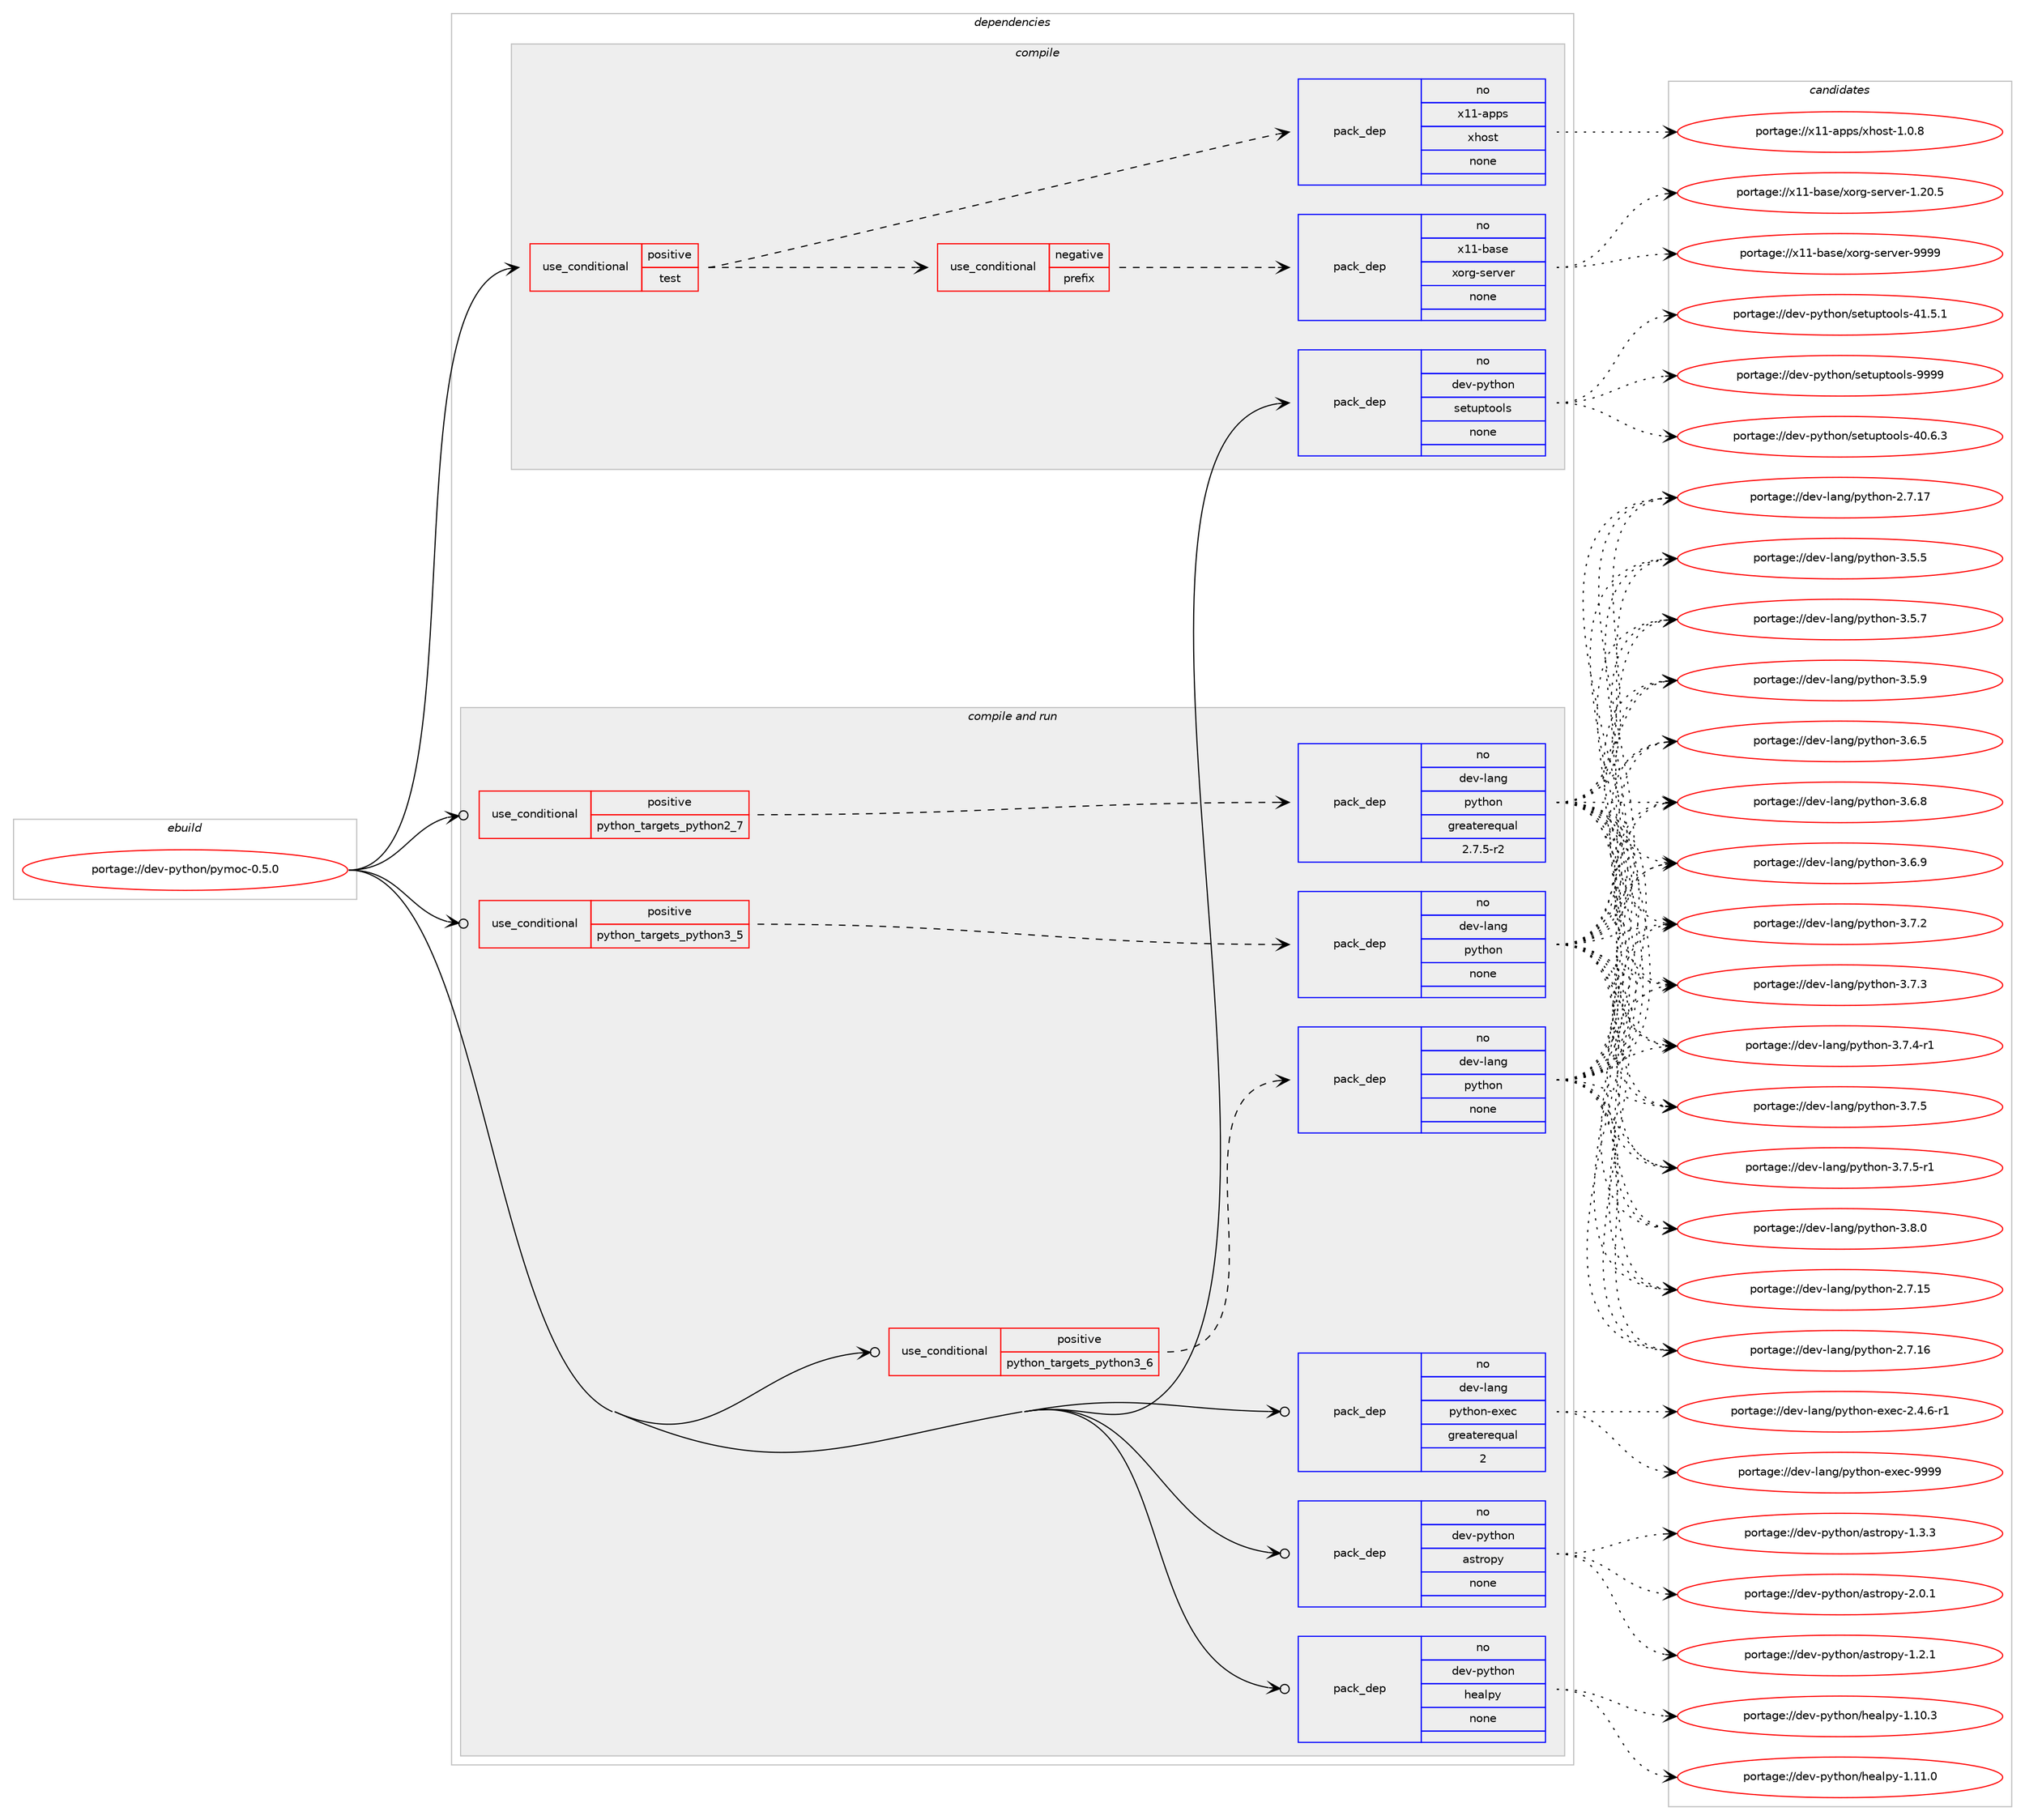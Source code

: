 digraph prolog {

# *************
# Graph options
# *************

newrank=true;
concentrate=true;
compound=true;
graph [rankdir=LR,fontname=Helvetica,fontsize=10,ranksep=1.5];#, ranksep=2.5, nodesep=0.2];
edge  [arrowhead=vee];
node  [fontname=Helvetica,fontsize=10];

# **********
# The ebuild
# **********

subgraph cluster_leftcol {
color=gray;
rank=same;
label=<<i>ebuild</i>>;
id [label="portage://dev-python/pymoc-0.5.0", color=red, width=4, href="../dev-python/pymoc-0.5.0.svg"];
}

# ****************
# The dependencies
# ****************

subgraph cluster_midcol {
color=gray;
label=<<i>dependencies</i>>;
subgraph cluster_compile {
fillcolor="#eeeeee";
style=filled;
label=<<i>compile</i>>;
subgraph cond35524 {
dependency161901 [label=<<TABLE BORDER="0" CELLBORDER="1" CELLSPACING="0" CELLPADDING="4"><TR><TD ROWSPAN="3" CELLPADDING="10">use_conditional</TD></TR><TR><TD>positive</TD></TR><TR><TD>test</TD></TR></TABLE>>, shape=none, color=red];
subgraph cond35525 {
dependency161902 [label=<<TABLE BORDER="0" CELLBORDER="1" CELLSPACING="0" CELLPADDING="4"><TR><TD ROWSPAN="3" CELLPADDING="10">use_conditional</TD></TR><TR><TD>negative</TD></TR><TR><TD>prefix</TD></TR></TABLE>>, shape=none, color=red];
subgraph pack123008 {
dependency161903 [label=<<TABLE BORDER="0" CELLBORDER="1" CELLSPACING="0" CELLPADDING="4" WIDTH="220"><TR><TD ROWSPAN="6" CELLPADDING="30">pack_dep</TD></TR><TR><TD WIDTH="110">no</TD></TR><TR><TD>x11-base</TD></TR><TR><TD>xorg-server</TD></TR><TR><TD>none</TD></TR><TR><TD></TD></TR></TABLE>>, shape=none, color=blue];
}
dependency161902:e -> dependency161903:w [weight=20,style="dashed",arrowhead="vee"];
}
dependency161901:e -> dependency161902:w [weight=20,style="dashed",arrowhead="vee"];
subgraph pack123009 {
dependency161904 [label=<<TABLE BORDER="0" CELLBORDER="1" CELLSPACING="0" CELLPADDING="4" WIDTH="220"><TR><TD ROWSPAN="6" CELLPADDING="30">pack_dep</TD></TR><TR><TD WIDTH="110">no</TD></TR><TR><TD>x11-apps</TD></TR><TR><TD>xhost</TD></TR><TR><TD>none</TD></TR><TR><TD></TD></TR></TABLE>>, shape=none, color=blue];
}
dependency161901:e -> dependency161904:w [weight=20,style="dashed",arrowhead="vee"];
}
id:e -> dependency161901:w [weight=20,style="solid",arrowhead="vee"];
subgraph pack123010 {
dependency161905 [label=<<TABLE BORDER="0" CELLBORDER="1" CELLSPACING="0" CELLPADDING="4" WIDTH="220"><TR><TD ROWSPAN="6" CELLPADDING="30">pack_dep</TD></TR><TR><TD WIDTH="110">no</TD></TR><TR><TD>dev-python</TD></TR><TR><TD>setuptools</TD></TR><TR><TD>none</TD></TR><TR><TD></TD></TR></TABLE>>, shape=none, color=blue];
}
id:e -> dependency161905:w [weight=20,style="solid",arrowhead="vee"];
}
subgraph cluster_compileandrun {
fillcolor="#eeeeee";
style=filled;
label=<<i>compile and run</i>>;
subgraph cond35526 {
dependency161906 [label=<<TABLE BORDER="0" CELLBORDER="1" CELLSPACING="0" CELLPADDING="4"><TR><TD ROWSPAN="3" CELLPADDING="10">use_conditional</TD></TR><TR><TD>positive</TD></TR><TR><TD>python_targets_python2_7</TD></TR></TABLE>>, shape=none, color=red];
subgraph pack123011 {
dependency161907 [label=<<TABLE BORDER="0" CELLBORDER="1" CELLSPACING="0" CELLPADDING="4" WIDTH="220"><TR><TD ROWSPAN="6" CELLPADDING="30">pack_dep</TD></TR><TR><TD WIDTH="110">no</TD></TR><TR><TD>dev-lang</TD></TR><TR><TD>python</TD></TR><TR><TD>greaterequal</TD></TR><TR><TD>2.7.5-r2</TD></TR></TABLE>>, shape=none, color=blue];
}
dependency161906:e -> dependency161907:w [weight=20,style="dashed",arrowhead="vee"];
}
id:e -> dependency161906:w [weight=20,style="solid",arrowhead="odotvee"];
subgraph cond35527 {
dependency161908 [label=<<TABLE BORDER="0" CELLBORDER="1" CELLSPACING="0" CELLPADDING="4"><TR><TD ROWSPAN="3" CELLPADDING="10">use_conditional</TD></TR><TR><TD>positive</TD></TR><TR><TD>python_targets_python3_5</TD></TR></TABLE>>, shape=none, color=red];
subgraph pack123012 {
dependency161909 [label=<<TABLE BORDER="0" CELLBORDER="1" CELLSPACING="0" CELLPADDING="4" WIDTH="220"><TR><TD ROWSPAN="6" CELLPADDING="30">pack_dep</TD></TR><TR><TD WIDTH="110">no</TD></TR><TR><TD>dev-lang</TD></TR><TR><TD>python</TD></TR><TR><TD>none</TD></TR><TR><TD></TD></TR></TABLE>>, shape=none, color=blue];
}
dependency161908:e -> dependency161909:w [weight=20,style="dashed",arrowhead="vee"];
}
id:e -> dependency161908:w [weight=20,style="solid",arrowhead="odotvee"];
subgraph cond35528 {
dependency161910 [label=<<TABLE BORDER="0" CELLBORDER="1" CELLSPACING="0" CELLPADDING="4"><TR><TD ROWSPAN="3" CELLPADDING="10">use_conditional</TD></TR><TR><TD>positive</TD></TR><TR><TD>python_targets_python3_6</TD></TR></TABLE>>, shape=none, color=red];
subgraph pack123013 {
dependency161911 [label=<<TABLE BORDER="0" CELLBORDER="1" CELLSPACING="0" CELLPADDING="4" WIDTH="220"><TR><TD ROWSPAN="6" CELLPADDING="30">pack_dep</TD></TR><TR><TD WIDTH="110">no</TD></TR><TR><TD>dev-lang</TD></TR><TR><TD>python</TD></TR><TR><TD>none</TD></TR><TR><TD></TD></TR></TABLE>>, shape=none, color=blue];
}
dependency161910:e -> dependency161911:w [weight=20,style="dashed",arrowhead="vee"];
}
id:e -> dependency161910:w [weight=20,style="solid",arrowhead="odotvee"];
subgraph pack123014 {
dependency161912 [label=<<TABLE BORDER="0" CELLBORDER="1" CELLSPACING="0" CELLPADDING="4" WIDTH="220"><TR><TD ROWSPAN="6" CELLPADDING="30">pack_dep</TD></TR><TR><TD WIDTH="110">no</TD></TR><TR><TD>dev-lang</TD></TR><TR><TD>python-exec</TD></TR><TR><TD>greaterequal</TD></TR><TR><TD>2</TD></TR></TABLE>>, shape=none, color=blue];
}
id:e -> dependency161912:w [weight=20,style="solid",arrowhead="odotvee"];
subgraph pack123015 {
dependency161913 [label=<<TABLE BORDER="0" CELLBORDER="1" CELLSPACING="0" CELLPADDING="4" WIDTH="220"><TR><TD ROWSPAN="6" CELLPADDING="30">pack_dep</TD></TR><TR><TD WIDTH="110">no</TD></TR><TR><TD>dev-python</TD></TR><TR><TD>astropy</TD></TR><TR><TD>none</TD></TR><TR><TD></TD></TR></TABLE>>, shape=none, color=blue];
}
id:e -> dependency161913:w [weight=20,style="solid",arrowhead="odotvee"];
subgraph pack123016 {
dependency161914 [label=<<TABLE BORDER="0" CELLBORDER="1" CELLSPACING="0" CELLPADDING="4" WIDTH="220"><TR><TD ROWSPAN="6" CELLPADDING="30">pack_dep</TD></TR><TR><TD WIDTH="110">no</TD></TR><TR><TD>dev-python</TD></TR><TR><TD>healpy</TD></TR><TR><TD>none</TD></TR><TR><TD></TD></TR></TABLE>>, shape=none, color=blue];
}
id:e -> dependency161914:w [weight=20,style="solid",arrowhead="odotvee"];
}
subgraph cluster_run {
fillcolor="#eeeeee";
style=filled;
label=<<i>run</i>>;
}
}

# **************
# The candidates
# **************

subgraph cluster_choices {
rank=same;
color=gray;
label=<<i>candidates</i>>;

subgraph choice123008 {
color=black;
nodesep=1;
choiceportage1204949459897115101471201111141034511510111411810111445494650484653 [label="portage://x11-base/xorg-server-1.20.5", color=red, width=4,href="../x11-base/xorg-server-1.20.5.svg"];
choiceportage120494945989711510147120111114103451151011141181011144557575757 [label="portage://x11-base/xorg-server-9999", color=red, width=4,href="../x11-base/xorg-server-9999.svg"];
dependency161903:e -> choiceportage1204949459897115101471201111141034511510111411810111445494650484653:w [style=dotted,weight="100"];
dependency161903:e -> choiceportage120494945989711510147120111114103451151011141181011144557575757:w [style=dotted,weight="100"];
}
subgraph choice123009 {
color=black;
nodesep=1;
choiceportage1204949459711211211547120104111115116454946484656 [label="portage://x11-apps/xhost-1.0.8", color=red, width=4,href="../x11-apps/xhost-1.0.8.svg"];
dependency161904:e -> choiceportage1204949459711211211547120104111115116454946484656:w [style=dotted,weight="100"];
}
subgraph choice123010 {
color=black;
nodesep=1;
choiceportage100101118451121211161041111104711510111611711211611111110811545524846544651 [label="portage://dev-python/setuptools-40.6.3", color=red, width=4,href="../dev-python/setuptools-40.6.3.svg"];
choiceportage100101118451121211161041111104711510111611711211611111110811545524946534649 [label="portage://dev-python/setuptools-41.5.1", color=red, width=4,href="../dev-python/setuptools-41.5.1.svg"];
choiceportage10010111845112121116104111110471151011161171121161111111081154557575757 [label="portage://dev-python/setuptools-9999", color=red, width=4,href="../dev-python/setuptools-9999.svg"];
dependency161905:e -> choiceportage100101118451121211161041111104711510111611711211611111110811545524846544651:w [style=dotted,weight="100"];
dependency161905:e -> choiceportage100101118451121211161041111104711510111611711211611111110811545524946534649:w [style=dotted,weight="100"];
dependency161905:e -> choiceportage10010111845112121116104111110471151011161171121161111111081154557575757:w [style=dotted,weight="100"];
}
subgraph choice123011 {
color=black;
nodesep=1;
choiceportage10010111845108971101034711212111610411111045504655464953 [label="portage://dev-lang/python-2.7.15", color=red, width=4,href="../dev-lang/python-2.7.15.svg"];
choiceportage10010111845108971101034711212111610411111045504655464954 [label="portage://dev-lang/python-2.7.16", color=red, width=4,href="../dev-lang/python-2.7.16.svg"];
choiceportage10010111845108971101034711212111610411111045504655464955 [label="portage://dev-lang/python-2.7.17", color=red, width=4,href="../dev-lang/python-2.7.17.svg"];
choiceportage100101118451089711010347112121116104111110455146534653 [label="portage://dev-lang/python-3.5.5", color=red, width=4,href="../dev-lang/python-3.5.5.svg"];
choiceportage100101118451089711010347112121116104111110455146534655 [label="portage://dev-lang/python-3.5.7", color=red, width=4,href="../dev-lang/python-3.5.7.svg"];
choiceportage100101118451089711010347112121116104111110455146534657 [label="portage://dev-lang/python-3.5.9", color=red, width=4,href="../dev-lang/python-3.5.9.svg"];
choiceportage100101118451089711010347112121116104111110455146544653 [label="portage://dev-lang/python-3.6.5", color=red, width=4,href="../dev-lang/python-3.6.5.svg"];
choiceportage100101118451089711010347112121116104111110455146544656 [label="portage://dev-lang/python-3.6.8", color=red, width=4,href="../dev-lang/python-3.6.8.svg"];
choiceportage100101118451089711010347112121116104111110455146544657 [label="portage://dev-lang/python-3.6.9", color=red, width=4,href="../dev-lang/python-3.6.9.svg"];
choiceportage100101118451089711010347112121116104111110455146554650 [label="portage://dev-lang/python-3.7.2", color=red, width=4,href="../dev-lang/python-3.7.2.svg"];
choiceportage100101118451089711010347112121116104111110455146554651 [label="portage://dev-lang/python-3.7.3", color=red, width=4,href="../dev-lang/python-3.7.3.svg"];
choiceportage1001011184510897110103471121211161041111104551465546524511449 [label="portage://dev-lang/python-3.7.4-r1", color=red, width=4,href="../dev-lang/python-3.7.4-r1.svg"];
choiceportage100101118451089711010347112121116104111110455146554653 [label="portage://dev-lang/python-3.7.5", color=red, width=4,href="../dev-lang/python-3.7.5.svg"];
choiceportage1001011184510897110103471121211161041111104551465546534511449 [label="portage://dev-lang/python-3.7.5-r1", color=red, width=4,href="../dev-lang/python-3.7.5-r1.svg"];
choiceportage100101118451089711010347112121116104111110455146564648 [label="portage://dev-lang/python-3.8.0", color=red, width=4,href="../dev-lang/python-3.8.0.svg"];
dependency161907:e -> choiceportage10010111845108971101034711212111610411111045504655464953:w [style=dotted,weight="100"];
dependency161907:e -> choiceportage10010111845108971101034711212111610411111045504655464954:w [style=dotted,weight="100"];
dependency161907:e -> choiceportage10010111845108971101034711212111610411111045504655464955:w [style=dotted,weight="100"];
dependency161907:e -> choiceportage100101118451089711010347112121116104111110455146534653:w [style=dotted,weight="100"];
dependency161907:e -> choiceportage100101118451089711010347112121116104111110455146534655:w [style=dotted,weight="100"];
dependency161907:e -> choiceportage100101118451089711010347112121116104111110455146534657:w [style=dotted,weight="100"];
dependency161907:e -> choiceportage100101118451089711010347112121116104111110455146544653:w [style=dotted,weight="100"];
dependency161907:e -> choiceportage100101118451089711010347112121116104111110455146544656:w [style=dotted,weight="100"];
dependency161907:e -> choiceportage100101118451089711010347112121116104111110455146544657:w [style=dotted,weight="100"];
dependency161907:e -> choiceportage100101118451089711010347112121116104111110455146554650:w [style=dotted,weight="100"];
dependency161907:e -> choiceportage100101118451089711010347112121116104111110455146554651:w [style=dotted,weight="100"];
dependency161907:e -> choiceportage1001011184510897110103471121211161041111104551465546524511449:w [style=dotted,weight="100"];
dependency161907:e -> choiceportage100101118451089711010347112121116104111110455146554653:w [style=dotted,weight="100"];
dependency161907:e -> choiceportage1001011184510897110103471121211161041111104551465546534511449:w [style=dotted,weight="100"];
dependency161907:e -> choiceportage100101118451089711010347112121116104111110455146564648:w [style=dotted,weight="100"];
}
subgraph choice123012 {
color=black;
nodesep=1;
choiceportage10010111845108971101034711212111610411111045504655464953 [label="portage://dev-lang/python-2.7.15", color=red, width=4,href="../dev-lang/python-2.7.15.svg"];
choiceportage10010111845108971101034711212111610411111045504655464954 [label="portage://dev-lang/python-2.7.16", color=red, width=4,href="../dev-lang/python-2.7.16.svg"];
choiceportage10010111845108971101034711212111610411111045504655464955 [label="portage://dev-lang/python-2.7.17", color=red, width=4,href="../dev-lang/python-2.7.17.svg"];
choiceportage100101118451089711010347112121116104111110455146534653 [label="portage://dev-lang/python-3.5.5", color=red, width=4,href="../dev-lang/python-3.5.5.svg"];
choiceportage100101118451089711010347112121116104111110455146534655 [label="portage://dev-lang/python-3.5.7", color=red, width=4,href="../dev-lang/python-3.5.7.svg"];
choiceportage100101118451089711010347112121116104111110455146534657 [label="portage://dev-lang/python-3.5.9", color=red, width=4,href="../dev-lang/python-3.5.9.svg"];
choiceportage100101118451089711010347112121116104111110455146544653 [label="portage://dev-lang/python-3.6.5", color=red, width=4,href="../dev-lang/python-3.6.5.svg"];
choiceportage100101118451089711010347112121116104111110455146544656 [label="portage://dev-lang/python-3.6.8", color=red, width=4,href="../dev-lang/python-3.6.8.svg"];
choiceportage100101118451089711010347112121116104111110455146544657 [label="portage://dev-lang/python-3.6.9", color=red, width=4,href="../dev-lang/python-3.6.9.svg"];
choiceportage100101118451089711010347112121116104111110455146554650 [label="portage://dev-lang/python-3.7.2", color=red, width=4,href="../dev-lang/python-3.7.2.svg"];
choiceportage100101118451089711010347112121116104111110455146554651 [label="portage://dev-lang/python-3.7.3", color=red, width=4,href="../dev-lang/python-3.7.3.svg"];
choiceportage1001011184510897110103471121211161041111104551465546524511449 [label="portage://dev-lang/python-3.7.4-r1", color=red, width=4,href="../dev-lang/python-3.7.4-r1.svg"];
choiceportage100101118451089711010347112121116104111110455146554653 [label="portage://dev-lang/python-3.7.5", color=red, width=4,href="../dev-lang/python-3.7.5.svg"];
choiceportage1001011184510897110103471121211161041111104551465546534511449 [label="portage://dev-lang/python-3.7.5-r1", color=red, width=4,href="../dev-lang/python-3.7.5-r1.svg"];
choiceportage100101118451089711010347112121116104111110455146564648 [label="portage://dev-lang/python-3.8.0", color=red, width=4,href="../dev-lang/python-3.8.0.svg"];
dependency161909:e -> choiceportage10010111845108971101034711212111610411111045504655464953:w [style=dotted,weight="100"];
dependency161909:e -> choiceportage10010111845108971101034711212111610411111045504655464954:w [style=dotted,weight="100"];
dependency161909:e -> choiceportage10010111845108971101034711212111610411111045504655464955:w [style=dotted,weight="100"];
dependency161909:e -> choiceportage100101118451089711010347112121116104111110455146534653:w [style=dotted,weight="100"];
dependency161909:e -> choiceportage100101118451089711010347112121116104111110455146534655:w [style=dotted,weight="100"];
dependency161909:e -> choiceportage100101118451089711010347112121116104111110455146534657:w [style=dotted,weight="100"];
dependency161909:e -> choiceportage100101118451089711010347112121116104111110455146544653:w [style=dotted,weight="100"];
dependency161909:e -> choiceportage100101118451089711010347112121116104111110455146544656:w [style=dotted,weight="100"];
dependency161909:e -> choiceportage100101118451089711010347112121116104111110455146544657:w [style=dotted,weight="100"];
dependency161909:e -> choiceportage100101118451089711010347112121116104111110455146554650:w [style=dotted,weight="100"];
dependency161909:e -> choiceportage100101118451089711010347112121116104111110455146554651:w [style=dotted,weight="100"];
dependency161909:e -> choiceportage1001011184510897110103471121211161041111104551465546524511449:w [style=dotted,weight="100"];
dependency161909:e -> choiceportage100101118451089711010347112121116104111110455146554653:w [style=dotted,weight="100"];
dependency161909:e -> choiceportage1001011184510897110103471121211161041111104551465546534511449:w [style=dotted,weight="100"];
dependency161909:e -> choiceportage100101118451089711010347112121116104111110455146564648:w [style=dotted,weight="100"];
}
subgraph choice123013 {
color=black;
nodesep=1;
choiceportage10010111845108971101034711212111610411111045504655464953 [label="portage://dev-lang/python-2.7.15", color=red, width=4,href="../dev-lang/python-2.7.15.svg"];
choiceportage10010111845108971101034711212111610411111045504655464954 [label="portage://dev-lang/python-2.7.16", color=red, width=4,href="../dev-lang/python-2.7.16.svg"];
choiceportage10010111845108971101034711212111610411111045504655464955 [label="portage://dev-lang/python-2.7.17", color=red, width=4,href="../dev-lang/python-2.7.17.svg"];
choiceportage100101118451089711010347112121116104111110455146534653 [label="portage://dev-lang/python-3.5.5", color=red, width=4,href="../dev-lang/python-3.5.5.svg"];
choiceportage100101118451089711010347112121116104111110455146534655 [label="portage://dev-lang/python-3.5.7", color=red, width=4,href="../dev-lang/python-3.5.7.svg"];
choiceportage100101118451089711010347112121116104111110455146534657 [label="portage://dev-lang/python-3.5.9", color=red, width=4,href="../dev-lang/python-3.5.9.svg"];
choiceportage100101118451089711010347112121116104111110455146544653 [label="portage://dev-lang/python-3.6.5", color=red, width=4,href="../dev-lang/python-3.6.5.svg"];
choiceportage100101118451089711010347112121116104111110455146544656 [label="portage://dev-lang/python-3.6.8", color=red, width=4,href="../dev-lang/python-3.6.8.svg"];
choiceportage100101118451089711010347112121116104111110455146544657 [label="portage://dev-lang/python-3.6.9", color=red, width=4,href="../dev-lang/python-3.6.9.svg"];
choiceportage100101118451089711010347112121116104111110455146554650 [label="portage://dev-lang/python-3.7.2", color=red, width=4,href="../dev-lang/python-3.7.2.svg"];
choiceportage100101118451089711010347112121116104111110455146554651 [label="portage://dev-lang/python-3.7.3", color=red, width=4,href="../dev-lang/python-3.7.3.svg"];
choiceportage1001011184510897110103471121211161041111104551465546524511449 [label="portage://dev-lang/python-3.7.4-r1", color=red, width=4,href="../dev-lang/python-3.7.4-r1.svg"];
choiceportage100101118451089711010347112121116104111110455146554653 [label="portage://dev-lang/python-3.7.5", color=red, width=4,href="../dev-lang/python-3.7.5.svg"];
choiceportage1001011184510897110103471121211161041111104551465546534511449 [label="portage://dev-lang/python-3.7.5-r1", color=red, width=4,href="../dev-lang/python-3.7.5-r1.svg"];
choiceportage100101118451089711010347112121116104111110455146564648 [label="portage://dev-lang/python-3.8.0", color=red, width=4,href="../dev-lang/python-3.8.0.svg"];
dependency161911:e -> choiceportage10010111845108971101034711212111610411111045504655464953:w [style=dotted,weight="100"];
dependency161911:e -> choiceportage10010111845108971101034711212111610411111045504655464954:w [style=dotted,weight="100"];
dependency161911:e -> choiceportage10010111845108971101034711212111610411111045504655464955:w [style=dotted,weight="100"];
dependency161911:e -> choiceportage100101118451089711010347112121116104111110455146534653:w [style=dotted,weight="100"];
dependency161911:e -> choiceportage100101118451089711010347112121116104111110455146534655:w [style=dotted,weight="100"];
dependency161911:e -> choiceportage100101118451089711010347112121116104111110455146534657:w [style=dotted,weight="100"];
dependency161911:e -> choiceportage100101118451089711010347112121116104111110455146544653:w [style=dotted,weight="100"];
dependency161911:e -> choiceportage100101118451089711010347112121116104111110455146544656:w [style=dotted,weight="100"];
dependency161911:e -> choiceportage100101118451089711010347112121116104111110455146544657:w [style=dotted,weight="100"];
dependency161911:e -> choiceportage100101118451089711010347112121116104111110455146554650:w [style=dotted,weight="100"];
dependency161911:e -> choiceportage100101118451089711010347112121116104111110455146554651:w [style=dotted,weight="100"];
dependency161911:e -> choiceportage1001011184510897110103471121211161041111104551465546524511449:w [style=dotted,weight="100"];
dependency161911:e -> choiceportage100101118451089711010347112121116104111110455146554653:w [style=dotted,weight="100"];
dependency161911:e -> choiceportage1001011184510897110103471121211161041111104551465546534511449:w [style=dotted,weight="100"];
dependency161911:e -> choiceportage100101118451089711010347112121116104111110455146564648:w [style=dotted,weight="100"];
}
subgraph choice123014 {
color=black;
nodesep=1;
choiceportage10010111845108971101034711212111610411111045101120101994550465246544511449 [label="portage://dev-lang/python-exec-2.4.6-r1", color=red, width=4,href="../dev-lang/python-exec-2.4.6-r1.svg"];
choiceportage10010111845108971101034711212111610411111045101120101994557575757 [label="portage://dev-lang/python-exec-9999", color=red, width=4,href="../dev-lang/python-exec-9999.svg"];
dependency161912:e -> choiceportage10010111845108971101034711212111610411111045101120101994550465246544511449:w [style=dotted,weight="100"];
dependency161912:e -> choiceportage10010111845108971101034711212111610411111045101120101994557575757:w [style=dotted,weight="100"];
}
subgraph choice123015 {
color=black;
nodesep=1;
choiceportage100101118451121211161041111104797115116114111112121454946504649 [label="portage://dev-python/astropy-1.2.1", color=red, width=4,href="../dev-python/astropy-1.2.1.svg"];
choiceportage100101118451121211161041111104797115116114111112121454946514651 [label="portage://dev-python/astropy-1.3.3", color=red, width=4,href="../dev-python/astropy-1.3.3.svg"];
choiceportage100101118451121211161041111104797115116114111112121455046484649 [label="portage://dev-python/astropy-2.0.1", color=red, width=4,href="../dev-python/astropy-2.0.1.svg"];
dependency161913:e -> choiceportage100101118451121211161041111104797115116114111112121454946504649:w [style=dotted,weight="100"];
dependency161913:e -> choiceportage100101118451121211161041111104797115116114111112121454946514651:w [style=dotted,weight="100"];
dependency161913:e -> choiceportage100101118451121211161041111104797115116114111112121455046484649:w [style=dotted,weight="100"];
}
subgraph choice123016 {
color=black;
nodesep=1;
choiceportage10010111845112121116104111110471041019710811212145494649484651 [label="portage://dev-python/healpy-1.10.3", color=red, width=4,href="../dev-python/healpy-1.10.3.svg"];
choiceportage10010111845112121116104111110471041019710811212145494649494648 [label="portage://dev-python/healpy-1.11.0", color=red, width=4,href="../dev-python/healpy-1.11.0.svg"];
dependency161914:e -> choiceportage10010111845112121116104111110471041019710811212145494649484651:w [style=dotted,weight="100"];
dependency161914:e -> choiceportage10010111845112121116104111110471041019710811212145494649494648:w [style=dotted,weight="100"];
}
}

}
